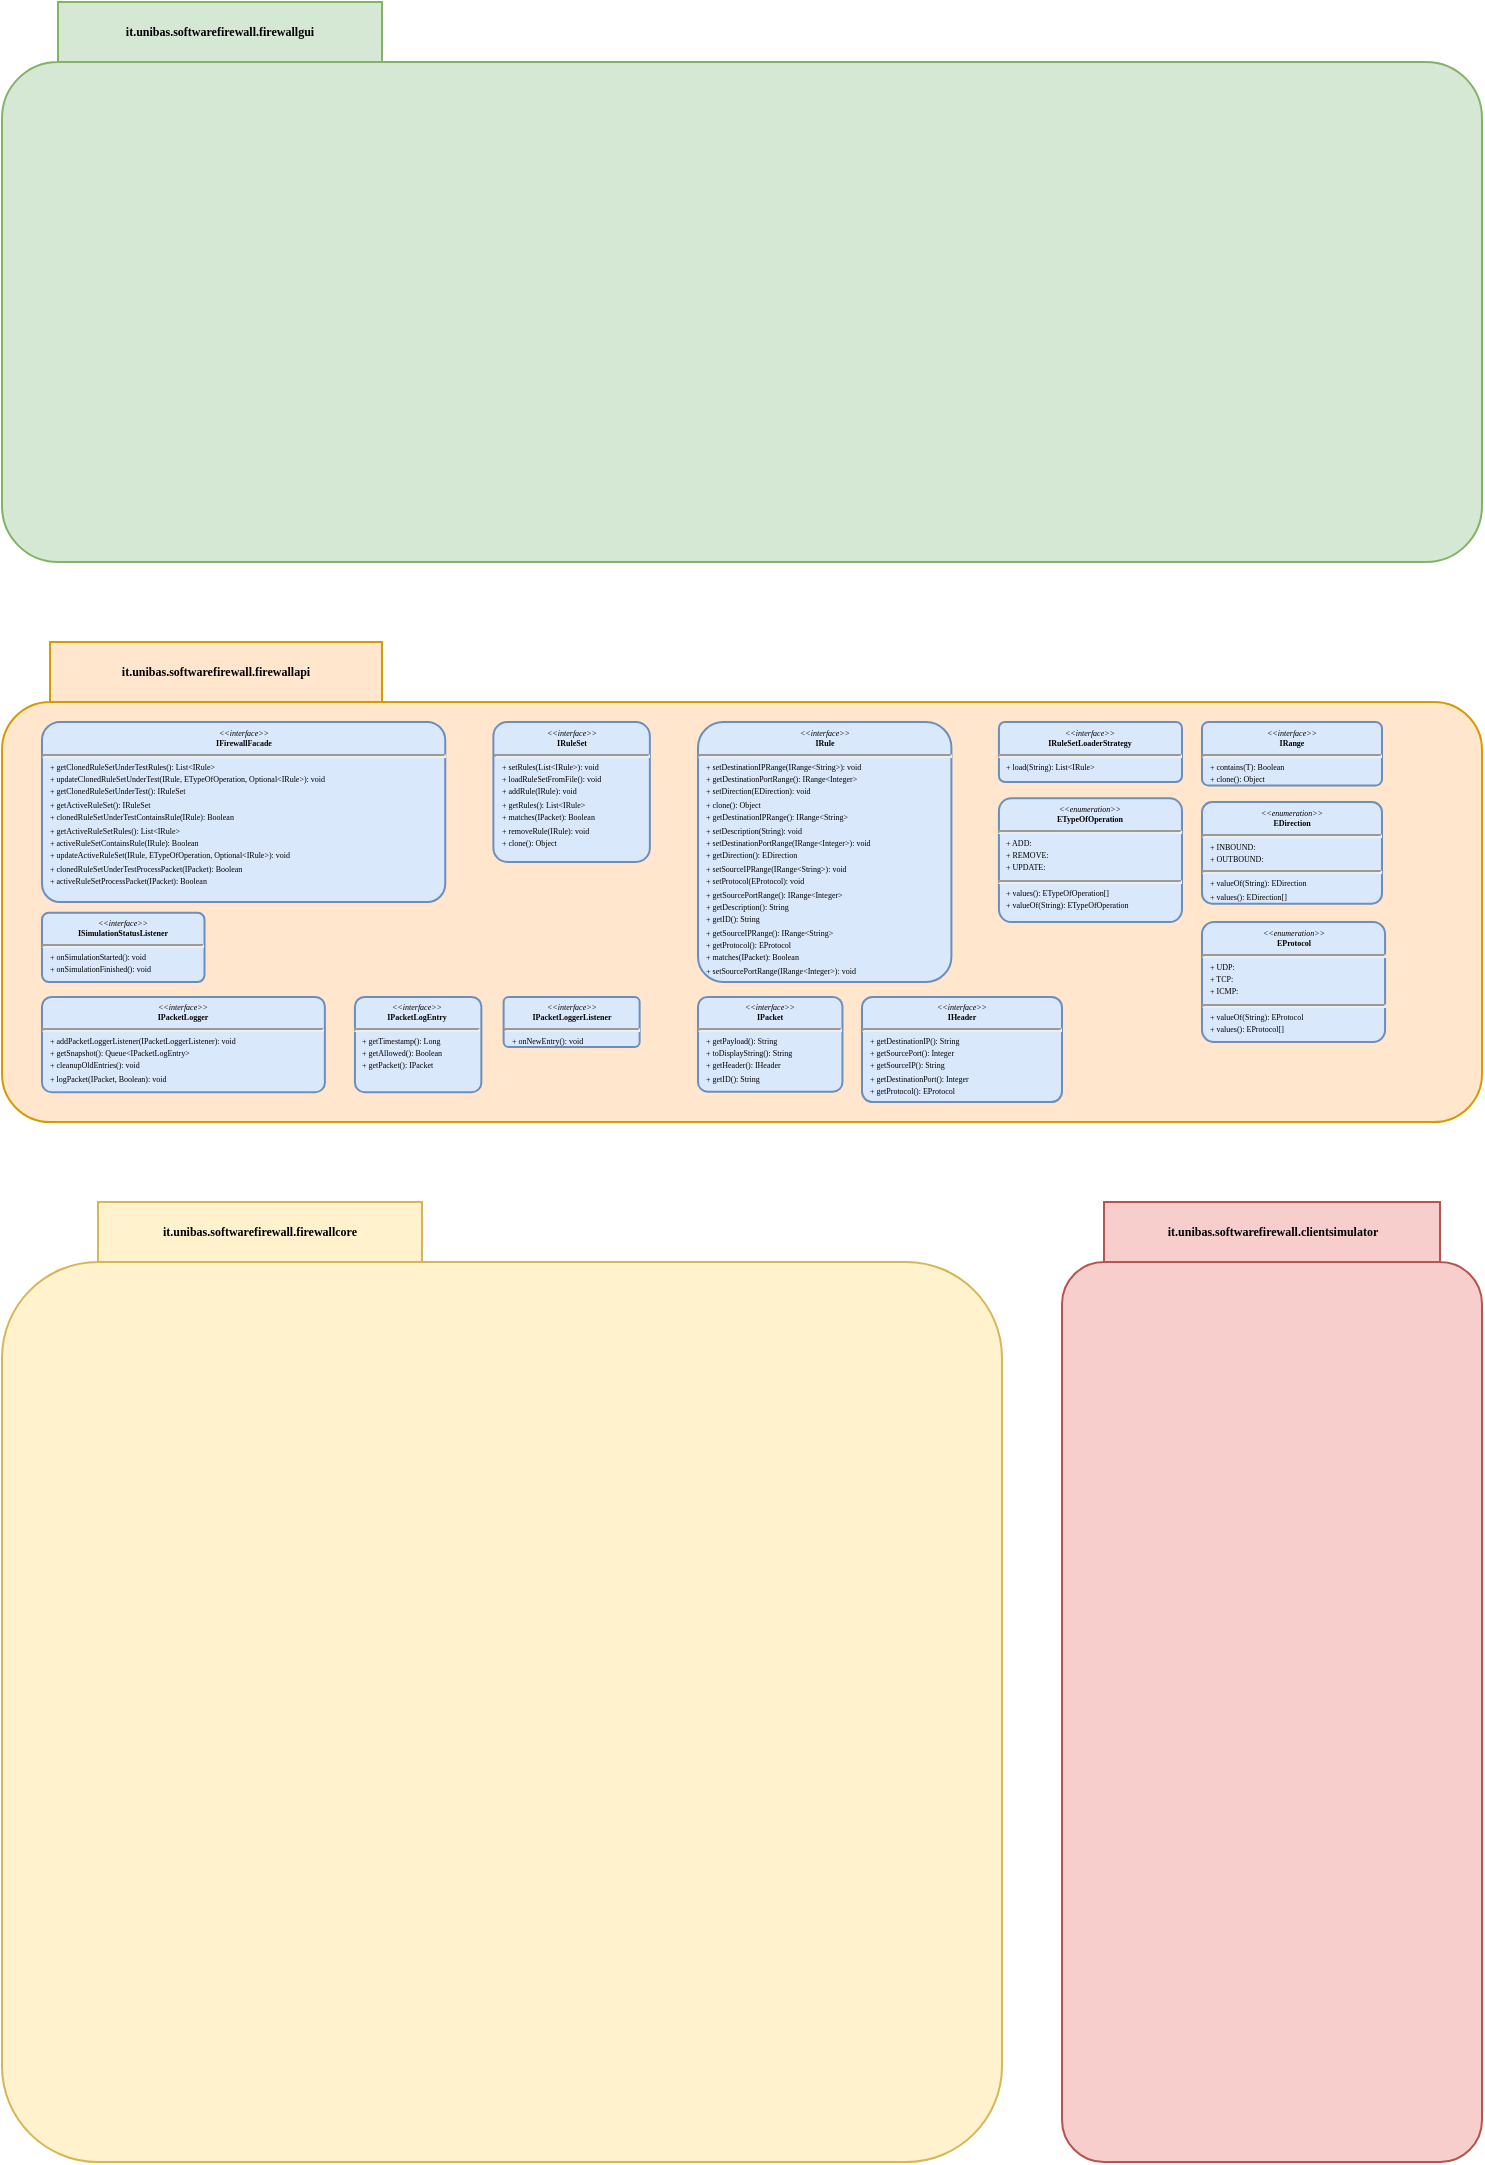 <mxfile version="27.0.9">
  <diagram id="IjTwH-Po86_Vqoa0VxKK" name="Page-1">
    <mxGraphModel dx="2008" dy="1860" grid="1" gridSize="10" guides="1" tooltips="1" connect="1" arrows="1" fold="1" page="1" pageScale="1" pageWidth="827" pageHeight="1169" background="none" math="0" shadow="0">
      <root>
        <mxCell id="0" />
        <mxCell id="1" parent="0" />
        <mxCell id="Y7qKBM2O2GGH0q0RzG9P-3" value="&lt;font&gt;it.unibas.softwarefirewall.firewallapi&lt;/font&gt;" style="shape=folder;fontStyle=1;tabWidth=190;tabHeight=30;tabPosition=left;html=1;boundedLbl=1;labelInHeader=1;container=1;collapsible=0;recursiveResize=0;whiteSpace=wrap;rounded=1;shadow=0;fillColor=#ffe6cc;strokeColor=#d79b00;fontFamily=Jetbrains Mono;fontSize=6;" parent="1" vertex="1">
          <mxGeometry x="-780" y="-800" width="740" height="240" as="geometry" />
        </mxCell>
        <mxCell id="zuTtKcM1ff-oa4k9CTwb-6" value="" style="group" parent="Y7qKBM2O2GGH0q0RzG9P-3" vertex="1" connectable="0">
          <mxGeometry x="20" y="40" width="671.53" height="209.87" as="geometry" />
        </mxCell>
        <mxCell id="node4" value="&lt;p style=&quot;margin:0px;margin-top:4px;text-align:center;&quot;&gt;&lt;i&gt;&amp;lt;&amp;lt;enumeration&amp;gt;&amp;gt;&lt;/i&gt;&lt;br&gt;&lt;b&gt;EProtocol&lt;/b&gt;&lt;/p&gt;&lt;hr&gt;&lt;p style=&quot;margin:0 0 0 4px;line-height:1.6;&quot;&gt;+ UDP: &lt;br&gt;+ TCP: &lt;br&gt;+ ICMP: &lt;/p&gt;&lt;hr&gt;&lt;p style=&quot;margin:0 0 0 4px;line-height:1.6;&quot;&gt;+ valueOf(String): EProtocol&lt;br&gt;+ values(): EProtocol[]&lt;/p&gt;" style="verticalAlign=top;align=left;overflow=fill;fontSize=4;fontFamily=Jetbrains Mono;html=1;rounded=1;shadow=0;comic=0;labelBackgroundColor=none;strokeWidth=1;strokeColor=#6c8ebf;arcSize=10;fontColor=default;fillColor=#dae8fc;" parent="zuTtKcM1ff-oa4k9CTwb-6" vertex="1">
          <mxGeometry x="580" y="100" width="91.53" height="60" as="geometry" />
        </mxCell>
        <mxCell id="node12" value="&lt;p style=&quot;margin:0px;margin-top:4px;text-align:center;&quot;&gt;&lt;i&gt;&amp;lt;&amp;lt;enumeration&amp;gt;&amp;gt;&lt;/i&gt;&lt;br&gt;&lt;b&gt;EDirection&lt;/b&gt;&lt;/p&gt;&lt;hr&gt;&lt;p style=&quot;margin:0 0 0 4px;line-height:1.6;&quot;&gt;+ INBOUND: &lt;br&gt;+ OUTBOUND: &lt;/p&gt;&lt;hr&gt;&lt;p style=&quot;margin:0 0 0 4px;line-height:1.6;&quot;&gt;+ valueOf(String): EDirection&lt;br&gt;+ values(): EDirection[]&lt;/p&gt;" style="verticalAlign=top;align=left;overflow=fill;fontSize=4;fontFamily=Jetbrains Mono;html=1;rounded=1;shadow=0;comic=0;labelBackgroundColor=none;strokeWidth=1;strokeColor=#6c8ebf;arcSize=10;fontColor=default;fillColor=#dae8fc;" parent="zuTtKcM1ff-oa4k9CTwb-6" vertex="1">
          <mxGeometry x="580" y="40" width="90" height="50.82" as="geometry" />
        </mxCell>
        <mxCell id="node13" value="&lt;p style=&quot;margin:0px;margin-top:4px;text-align:center;&quot;&gt;&lt;i&gt;&amp;lt;&amp;lt;interface&amp;gt;&amp;gt;&lt;/i&gt;&lt;br&gt;&lt;b&gt;IRange&lt;/b&gt;&lt;/p&gt;&lt;hr&gt;&lt;p style=&quot;margin:0 0 0 4px;line-height:1.6;&quot;&gt;+ contains(T): Boolean&lt;br&gt;+ clone(): Object&lt;/p&gt;" style="verticalAlign=top;align=left;overflow=fill;fontSize=4;fontFamily=Jetbrains Mono;html=1;rounded=1;shadow=0;comic=0;labelBackgroundColor=none;strokeWidth=1;strokeColor=#6c8ebf;arcSize=10;fontColor=default;fillColor=#dae8fc;" parent="zuTtKcM1ff-oa4k9CTwb-6" vertex="1">
          <mxGeometry x="580" width="90" height="31.76" as="geometry" />
        </mxCell>
        <mxCell id="node7" value="&lt;p style=&quot;margin:0px;margin-top:4px;text-align:center;&quot;&gt;&lt;i&gt;&amp;lt;&amp;lt;interface&amp;gt;&amp;gt;&lt;/i&gt;&lt;br&gt;&lt;b&gt;IRuleSet&lt;/b&gt;&lt;/p&gt;&lt;hr&gt;&lt;p style=&quot;margin:0 0 0 4px;line-height:1.6;&quot;&gt;+ setRules(List&amp;lt;IRule&amp;gt;): void&lt;br&gt;+ loadRuleSetFromFile(): void&lt;br&gt;+ addRule(IRule): void&lt;br&gt;+ getRules(): List&amp;lt;IRule&amp;gt;&lt;br&gt;+ matches(IPacket): Boolean&lt;br&gt;+ removeRule(IRule): void&lt;br&gt;+ clone(): Object&lt;/p&gt;" style="verticalAlign=top;align=left;overflow=fill;fontSize=4;fontFamily=Jetbrains Mono;html=1;rounded=1;shadow=0;comic=0;labelBackgroundColor=none;strokeWidth=1;strokeColor=#6c8ebf;arcSize=10;fontColor=default;fillColor=#dae8fc;" parent="zuTtKcM1ff-oa4k9CTwb-6" vertex="1">
          <mxGeometry x="225.69" width="78.24" height="70" as="geometry" />
        </mxCell>
        <mxCell id="node8" value="&lt;p style=&quot;margin:0px;margin-top:4px;text-align:center;&quot;&gt;&lt;i&gt;&amp;lt;&amp;lt;interface&amp;gt;&amp;gt;&lt;/i&gt;&lt;br&gt;&lt;b&gt;IRule&lt;/b&gt;&lt;/p&gt;&lt;hr&gt;&lt;p style=&quot;margin:0 0 0 4px;line-height:1.6;&quot;&gt;+ setDestinationIPRange(IRange&amp;lt;String&amp;gt;): void&lt;br&gt;+ getDestinationPortRange(): IRange&amp;lt;Integer&amp;gt;&lt;br&gt;+ setDirection(EDirection): void&lt;br&gt;+ clone(): Object&lt;br&gt;+ getDestinationIPRange(): IRange&amp;lt;String&amp;gt;&lt;br&gt;+ setDescription(String): void&lt;br&gt;+ setDestinationPortRange(IRange&amp;lt;Integer&amp;gt;): void&lt;br&gt;+ getDirection(): EDirection&lt;br&gt;+ setSourceIPRange(IRange&amp;lt;String&amp;gt;): void&lt;br&gt;+ setProtocol(EProtocol): void&lt;br&gt;+ getSourcePortRange(): IRange&amp;lt;Integer&amp;gt;&lt;br&gt;+ getDescription(): String&lt;br&gt;+ getID(): String&lt;br&gt;+ getSourceIPRange(): IRange&amp;lt;String&amp;gt;&lt;br&gt;+ getProtocol(): EProtocol&lt;br&gt;+ matches(IPacket): Boolean&lt;br&gt;+ setSourcePortRange(IRange&amp;lt;Integer&amp;gt;): void&lt;/p&gt;" style="verticalAlign=top;align=left;overflow=fill;fontSize=4;fontFamily=Jetbrains Mono;html=1;rounded=1;shadow=0;comic=0;labelBackgroundColor=none;strokeWidth=1;strokeColor=#6c8ebf;arcSize=10;fontColor=default;fillColor=#dae8fc;" parent="zuTtKcM1ff-oa4k9CTwb-6" vertex="1">
          <mxGeometry x="328.01" width="126.69" height="130" as="geometry" />
        </mxCell>
        <mxCell id="node5" value="&lt;p style=&quot;margin:0px;margin-top:4px;text-align:center;&quot;&gt;&lt;i&gt;&amp;lt;&amp;lt;interface&amp;gt;&amp;gt;&lt;/i&gt;&lt;br&gt;&lt;b&gt;IRuleSetLoaderStrategy&lt;/b&gt;&lt;/p&gt;&lt;hr&gt;&lt;p style=&quot;margin:0 0 0 4px;line-height:1.6;&quot;&gt;+ load(String): List&amp;lt;IRule&amp;gt;&lt;/p&gt;" style="verticalAlign=top;align=left;overflow=fill;fontSize=4;fontFamily=Jetbrains Mono;html=1;rounded=1;shadow=0;comic=0;labelBackgroundColor=none;strokeWidth=1;strokeColor=#6c8ebf;arcSize=10;fontColor=default;fillColor=#dae8fc;" parent="zuTtKcM1ff-oa4k9CTwb-6" vertex="1">
          <mxGeometry x="478.47" width="91.53" height="30" as="geometry" />
        </mxCell>
        <mxCell id="node10" value="&lt;p style=&quot;margin:0px;margin-top:4px;text-align:center;&quot;&gt;&lt;i&gt;&amp;lt;&amp;lt;enumeration&amp;gt;&amp;gt;&lt;/i&gt;&lt;br&gt;&lt;b&gt;ETypeOfOperation&lt;/b&gt;&lt;/p&gt;&lt;hr&gt;&lt;p style=&quot;margin:0 0 0 4px;line-height:1.6;&quot;&gt;+ ADD: &lt;br&gt;+ REMOVE: &lt;br&gt;+ UPDATE: &lt;/p&gt;&lt;hr&gt;&lt;p style=&quot;margin:0 0 0 4px;line-height:1.6;&quot;&gt;+ values(): ETypeOfOperation[]&lt;br&gt;+ valueOf(String): ETypeOfOperation&lt;/p&gt;" style="verticalAlign=top;align=left;overflow=fill;fontSize=4;fontFamily=Jetbrains Mono;html=1;rounded=1;shadow=0;comic=0;labelBackgroundColor=none;strokeWidth=1;strokeColor=#6c8ebf;arcSize=10;fontColor=default;fillColor=#dae8fc;" parent="zuTtKcM1ff-oa4k9CTwb-6" vertex="1">
          <mxGeometry x="478.47" y="38.12" width="91.53" height="61.88" as="geometry" />
        </mxCell>
        <mxCell id="node1" value="&lt;p style=&quot;margin:0px;margin-top:4px;text-align:center;&quot;&gt;&lt;i&gt;&amp;lt;&amp;lt;interface&amp;gt;&amp;gt;&lt;/i&gt;&lt;br&gt;&lt;b&gt;IFirewallFacade&lt;/b&gt;&lt;/p&gt;&lt;hr&gt;&lt;p style=&quot;margin:0 0 0 4px;line-height:1.6;&quot;&gt;+ getClonedRuleSetUnderTestRules(): List&amp;lt;IRule&amp;gt;&lt;br&gt;+ updateClonedRuleSetUnderTest(IRule, ETypeOfOperation, Optional&amp;lt;IRule&amp;gt;): void&lt;br&gt;+ getClonedRuleSetUnderTest(): IRuleSet&lt;br&gt;+ getActiveRuleSet(): IRuleSet&lt;br&gt;+ clonedRuleSetUnderTestContainsRule(IRule): Boolean&lt;br&gt;+ getActiveRuleSetRules(): List&amp;lt;IRule&amp;gt;&lt;br&gt;+ activeRuleSetContainsRule(IRule): Boolean&lt;br&gt;+ updateActiveRuleSet(IRule, ETypeOfOperation, Optional&amp;lt;IRule&amp;gt;): void&lt;br&gt;+ clonedRuleSetUnderTestProcessPacket(IPacket): Boolean&lt;br&gt;+ activeRuleSetProcessPacket(IPacket): Boolean&lt;/p&gt;" style="verticalAlign=top;align=left;overflow=fill;fontSize=4;fontFamily=Jetbrains Mono;html=1;rounded=1;shadow=0;comic=0;labelBackgroundColor=none;strokeWidth=1;fillColor=#dae8fc;strokeColor=#6c8ebf;arcSize=10;" parent="zuTtKcM1ff-oa4k9CTwb-6" vertex="1">
          <mxGeometry width="201.62" height="90" as="geometry" />
        </mxCell>
        <mxCell id="node9" value="&lt;p style=&quot;margin:0px;margin-top:4px;text-align:center;&quot;&gt;&lt;i&gt;&amp;lt;&amp;lt;interface&amp;gt;&amp;gt;&lt;/i&gt;&lt;br&gt;&lt;b&gt;ISimulationStatusListener&lt;/b&gt;&lt;/p&gt;&lt;hr&gt;&lt;p style=&quot;margin:0 0 0 4px;line-height:1.6;&quot;&gt;+ onSimulationStarted(): void&lt;br&gt;+ onSimulationFinished(): void&lt;/p&gt;" style="verticalAlign=top;align=left;overflow=fill;fontSize=4;fontFamily=Jetbrains Mono;html=1;rounded=1;shadow=0;comic=0;labelBackgroundColor=none;strokeWidth=1;strokeColor=#6c8ebf;arcSize=10;fontColor=default;fillColor=#dae8fc;" parent="zuTtKcM1ff-oa4k9CTwb-6" vertex="1">
          <mxGeometry y="95.374" width="81.25" height="34.624" as="geometry" />
        </mxCell>
        <mxCell id="node2" value="&lt;p style=&quot;margin:0px;margin-top:4px;text-align:center;&quot;&gt;&lt;i&gt;&amp;lt;&amp;lt;interface&amp;gt;&amp;gt;&lt;/i&gt;&lt;br&gt;&lt;b&gt;IPacketLogger&lt;/b&gt;&lt;/p&gt;&lt;hr&gt;&lt;p style=&quot;margin:0 0 0 4px;line-height:1.6;&quot;&gt;+ addPacketLoggerListener(IPacketLoggerListener): void&lt;br&gt;+ getSnapshot(): Queue&amp;lt;IPacketLogEntry&amp;gt;&lt;br&gt;+ cleanupOldEntries(): void&lt;br&gt;+ logPacket(IPacket, Boolean): void&lt;/p&gt;" style="verticalAlign=top;align=left;overflow=fill;fontSize=4;fontFamily=Jetbrains Mono;html=1;rounded=1;shadow=0;comic=0;labelBackgroundColor=none;strokeWidth=1;strokeColor=#6c8ebf;arcSize=10;fontColor=default;fillColor=#dae8fc;" parent="Y7qKBM2O2GGH0q0RzG9P-3" vertex="1">
          <mxGeometry x="20" y="177.453" width="141.435" height="47.647" as="geometry" />
        </mxCell>
        <mxCell id="node6" value="&lt;p style=&quot;margin:0px;margin-top:4px;text-align:center;&quot;&gt;&lt;i&gt;&amp;lt;&amp;lt;interface&amp;gt;&amp;gt;&lt;/i&gt;&lt;br&gt;&lt;b&gt;IPacketLoggerListener&lt;/b&gt;&lt;/p&gt;&lt;hr&gt;&lt;p style=&quot;margin:0 0 0 4px;line-height:1.6;&quot;&gt;+ onNewEntry(): void&lt;/p&gt;" style="verticalAlign=top;align=left;overflow=fill;fontSize=4;fontFamily=Jetbrains Mono;html=1;rounded=1;shadow=0;comic=0;labelBackgroundColor=none;strokeWidth=1;strokeColor=#6c8ebf;arcSize=10;fontColor=default;fillColor=#dae8fc;" parent="Y7qKBM2O2GGH0q0RzG9P-3" vertex="1">
          <mxGeometry x="250.803" y="177.453" width="68.009" height="25.094" as="geometry" />
        </mxCell>
        <mxCell id="node11" value="&lt;p style=&quot;margin:0px;margin-top:4px;text-align:center;&quot;&gt;&lt;font&gt;&lt;i&gt;&amp;lt;&amp;lt;interface&amp;gt;&amp;gt;&lt;/i&gt;&lt;br&gt;&lt;b&gt;IPacketLogEntry&lt;/b&gt;&lt;/font&gt;&lt;/p&gt;&lt;hr&gt;&lt;p style=&quot;margin:0 0 0 4px;line-height:1.6;&quot;&gt;&lt;font&gt;+ getTimestamp(): Long&lt;br&gt;+ getAllowed(): Boolean&lt;br&gt;+ getPacket(): IPacket&lt;/font&gt;&lt;/p&gt;" style="verticalAlign=top;align=left;overflow=fill;fontSize=4;fontFamily=Jetbrains Mono;html=1;rounded=1;shadow=0;comic=0;labelBackgroundColor=none;strokeWidth=1;strokeColor=#6c8ebf;arcSize=10;fontColor=default;fillColor=#dae8fc;" parent="Y7qKBM2O2GGH0q0RzG9P-3" vertex="1">
          <mxGeometry x="176.481" y="177.453" width="63.194" height="47.647" as="geometry" />
        </mxCell>
        <mxCell id="node0" value="&lt;p style=&quot;margin:0px;margin-top:4px;text-align:center;&quot;&gt;&lt;i&gt;&amp;lt;&amp;lt;interface&amp;gt;&amp;gt;&lt;/i&gt;&lt;br&gt;&lt;b&gt;IPacket&lt;/b&gt;&lt;/p&gt;&lt;hr&gt;&lt;p style=&quot;margin:0 0 0 4px;line-height:1.6;&quot;&gt;+ getPayload(): String&lt;br&gt;+ toDisplayString(): String&lt;br&gt;+ getHeader(): IHeader&lt;br&gt;+ getID(): String&lt;/p&gt;" style="verticalAlign=top;align=left;overflow=fill;fontSize=4;fontFamily=Jetbrains Mono;html=1;rounded=1;shadow=0;comic=0;labelBackgroundColor=none;strokeWidth=1;strokeColor=#6c8ebf;arcSize=10;fontColor=default;fillColor=#dae8fc;" parent="Y7qKBM2O2GGH0q0RzG9P-3" vertex="1">
          <mxGeometry x="348.01" y="177.45" width="72.22" height="47.37" as="geometry" />
        </mxCell>
        <mxCell id="node3" value="&lt;p style=&quot;margin:0px;margin-top:4px;text-align:center;&quot;&gt;&lt;font&gt;&lt;i&gt;&amp;lt;&amp;lt;interface&amp;gt;&amp;gt;&lt;/i&gt;&lt;br&gt;&lt;b&gt;IHeader&lt;/b&gt;&lt;/font&gt;&lt;/p&gt;&lt;hr&gt;&lt;p style=&quot;margin:0 0 0 4px;line-height:1.6;&quot;&gt;&lt;font&gt;+ getDestinationIP(): String&lt;br&gt;+ getSourcePort(): Integer&lt;br&gt;+ getSourceIP(): String&lt;br&gt;+ getDestinationPort(): Integer&lt;br&gt;+ getProtocol(): EProtocol&lt;/font&gt;&lt;/p&gt;" style="verticalAlign=top;align=left;overflow=fill;fontSize=4;fontFamily=Jetbrains Mono;html=1;rounded=1;shadow=0;comic=0;labelBackgroundColor=none;strokeWidth=1;strokeColor=#6c8ebf;arcSize=10;fontColor=default;fillColor=#dae8fc;" parent="Y7qKBM2O2GGH0q0RzG9P-3" vertex="1">
          <mxGeometry x="430" y="177.45" width="100" height="52.55" as="geometry" />
        </mxCell>
        <mxCell id="OnnQE_iedf080fl_v-75-1" value="&lt;font&gt;it.unibas.softwarefirewall.firewallgui&lt;/font&gt;" style="shape=folder;fontStyle=1;tabWidth=190;tabHeight=30;tabPosition=left;html=1;boundedLbl=1;labelInHeader=1;container=1;collapsible=0;recursiveResize=0;whiteSpace=wrap;rounded=1;shadow=0;fillColor=#d5e8d4;strokeColor=#82b366;fontFamily=Jetbrains Mono;fontSize=6;" vertex="1" parent="1">
          <mxGeometry x="-780" y="-1120" width="740" height="280" as="geometry" />
        </mxCell>
        <mxCell id="OnnQE_iedf080fl_v-75-17" value="&lt;font&gt;it.unibas.softwarefirewall.firewallcore&lt;/font&gt;" style="shape=folder;fontStyle=1;tabWidth=210;tabHeight=30;tabPosition=left;html=1;boundedLbl=1;labelInHeader=1;container=1;collapsible=0;recursiveResize=0;whiteSpace=wrap;rounded=1;shadow=0;fillColor=#fff2cc;strokeColor=#d6b656;fontFamily=Jetbrains Mono;fontSize=6;" vertex="1" parent="1">
          <mxGeometry x="-780" y="-520" width="500" height="480" as="geometry" />
        </mxCell>
        <mxCell id="OnnQE_iedf080fl_v-75-18" value="&lt;font&gt;it.unibas.softwarefirewall.clientsimulator&lt;/font&gt;" style="shape=folder;fontStyle=1;tabWidth=190;tabHeight=30;tabPosition=left;html=1;boundedLbl=1;labelInHeader=1;container=1;collapsible=0;recursiveResize=0;whiteSpace=wrap;rounded=1;shadow=0;fillColor=#f8cecc;strokeColor=#b85450;fontFamily=Jetbrains Mono;fontSize=6;" vertex="1" parent="1">
          <mxGeometry x="-250" y="-520" width="210" height="480" as="geometry" />
        </mxCell>
      </root>
    </mxGraphModel>
  </diagram>
</mxfile>
